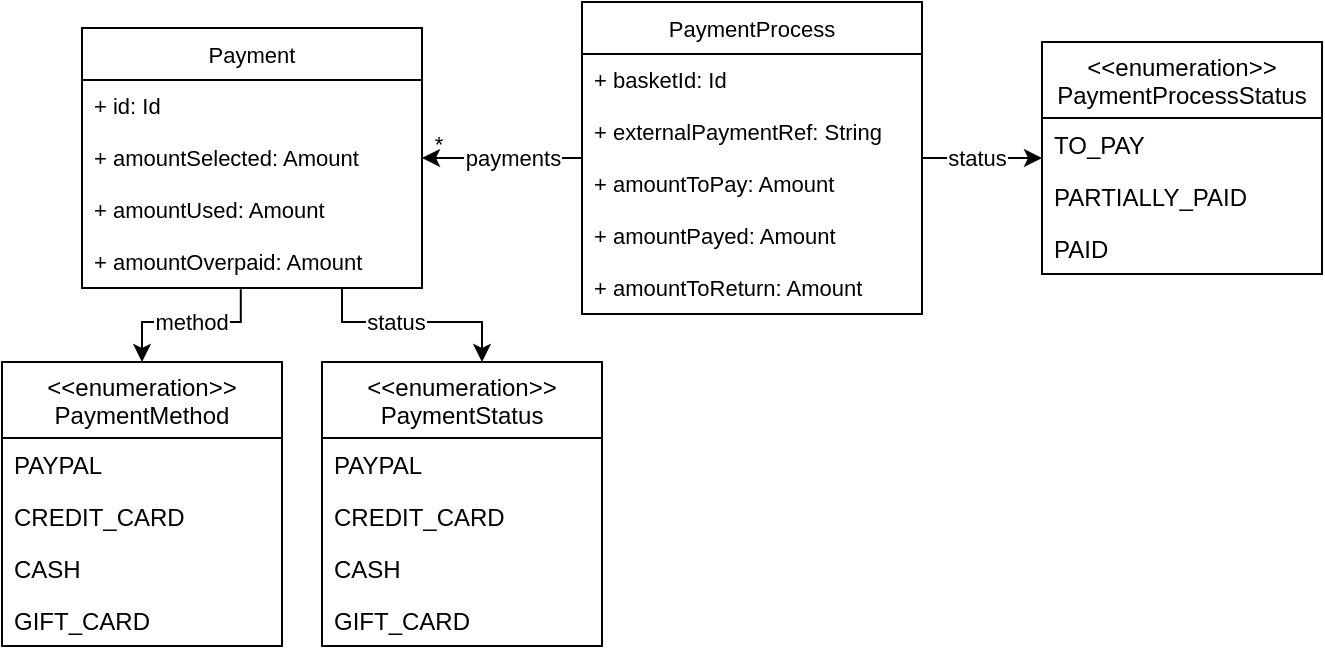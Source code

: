 <mxfile version="16.5.1" type="device"><diagram id="C5RBs43oDa-KdzZeNtuy" name="Page-1"><mxGraphModel dx="-403" dy="394" grid="1" gridSize="10" guides="1" tooltips="1" connect="1" arrows="1" fold="1" page="1" pageScale="1" pageWidth="827" pageHeight="1169" math="0" shadow="0"><root><mxCell id="WIyWlLk6GJQsqaUBKTNV-0"/><mxCell id="WIyWlLk6GJQsqaUBKTNV-1" parent="WIyWlLk6GJQsqaUBKTNV-0"/><mxCell id="krz5h2YjPeM7kr5XNxue-0" style="edgeStyle=orthogonalEdgeStyle;rounded=0;orthogonalLoop=1;jettySize=auto;html=1;labelBackgroundColor=none;fontFamily=Helvetica;fontSize=11;fontColor=#000000;" edge="1" parent="WIyWlLk6GJQsqaUBKTNV-1" source="krz5h2YjPeM7kr5XNxue-8" target="krz5h2YjPeM7kr5XNxue-14"><mxGeometry relative="1" as="geometry"/></mxCell><mxCell id="krz5h2YjPeM7kr5XNxue-1" value="status" style="edgeLabel;align=center;verticalAlign=middle;resizable=0;points=[];fontSize=11;fontFamily=Helvetica;fontColor=#000000;labelBackgroundColor=#FFFFFF;" vertex="1" connectable="0" parent="krz5h2YjPeM7kr5XNxue-0"><mxGeometry x="-0.189" relative="1" as="geometry"><mxPoint x="3" y="-1" as="offset"/></mxGeometry></mxCell><mxCell id="krz5h2YjPeM7kr5XNxue-4" style="edgeStyle=orthogonalEdgeStyle;rounded=0;orthogonalLoop=1;jettySize=auto;html=1;labelBackgroundColor=none;fontFamily=Helvetica;fontSize=11;fontColor=#000000;" edge="1" parent="WIyWlLk6GJQsqaUBKTNV-1" source="krz5h2YjPeM7kr5XNxue-8" target="krz5h2YjPeM7kr5XNxue-22"><mxGeometry relative="1" as="geometry"/></mxCell><mxCell id="krz5h2YjPeM7kr5XNxue-5" value="payments" style="edgeLabel;align=center;verticalAlign=middle;resizable=0;points=[];fontSize=11;fontFamily=Helvetica;fontColor=#000000;labelBackgroundColor=#FFFFFF;" vertex="1" connectable="0" parent="krz5h2YjPeM7kr5XNxue-4"><mxGeometry x="0.139" relative="1" as="geometry"><mxPoint x="11" y="-1" as="offset"/></mxGeometry></mxCell><mxCell id="krz5h2YjPeM7kr5XNxue-7" value="*" style="edgeLabel;html=1;align=center;verticalAlign=middle;resizable=0;points=[];fontSize=11;fontFamily=Helvetica;fontColor=#000000;labelBackgroundColor=none;" vertex="1" connectable="0" parent="krz5h2YjPeM7kr5XNxue-4"><mxGeometry x="0.354" relative="1" as="geometry"><mxPoint x="-18" y="-7" as="offset"/></mxGeometry></mxCell><mxCell id="krz5h2YjPeM7kr5XNxue-8" value="PaymentProcess" style="swimlane;fontStyle=0;childLayout=stackLayout;horizontal=1;startSize=26;fillColor=none;horizontalStack=0;resizeParent=1;resizeParentMax=0;resizeLast=0;collapsible=1;marginBottom=0;labelBackgroundColor=#FFFFFF;fontFamily=Helvetica;fontSize=11;fontColor=#000000;" vertex="1" parent="WIyWlLk6GJQsqaUBKTNV-1"><mxGeometry x="1170" y="190" width="170" height="156" as="geometry"/></mxCell><mxCell id="krz5h2YjPeM7kr5XNxue-9" value="+ basketId: Id" style="text;strokeColor=none;fillColor=none;align=left;verticalAlign=top;spacingLeft=4;spacingRight=4;overflow=hidden;rotatable=0;points=[[0,0.5],[1,0.5]];portConstraint=eastwest;labelBackgroundColor=#FFFFFF;fontFamily=Helvetica;fontSize=11;fontColor=#000000;" vertex="1" parent="krz5h2YjPeM7kr5XNxue-8"><mxGeometry y="26" width="170" height="26" as="geometry"/></mxCell><mxCell id="krz5h2YjPeM7kr5XNxue-10" value="+ externalPaymentRef: String" style="text;strokeColor=none;fillColor=none;align=left;verticalAlign=top;spacingLeft=4;spacingRight=4;overflow=hidden;rotatable=0;points=[[0,0.5],[1,0.5]];portConstraint=eastwest;labelBackgroundColor=#FFFFFF;fontFamily=Helvetica;fontSize=11;fontColor=#000000;" vertex="1" parent="krz5h2YjPeM7kr5XNxue-8"><mxGeometry y="52" width="170" height="26" as="geometry"/></mxCell><mxCell id="krz5h2YjPeM7kr5XNxue-11" value="+ amountToPay: Amount" style="text;strokeColor=none;fillColor=none;align=left;verticalAlign=top;spacingLeft=4;spacingRight=4;overflow=hidden;rotatable=0;points=[[0,0.5],[1,0.5]];portConstraint=eastwest;labelBackgroundColor=#FFFFFF;fontFamily=Helvetica;fontSize=11;fontColor=#000000;" vertex="1" parent="krz5h2YjPeM7kr5XNxue-8"><mxGeometry y="78" width="170" height="26" as="geometry"/></mxCell><mxCell id="krz5h2YjPeM7kr5XNxue-12" value="+ amountPayed: Amount" style="text;strokeColor=none;fillColor=none;align=left;verticalAlign=top;spacingLeft=4;spacingRight=4;overflow=hidden;rotatable=0;points=[[0,0.5],[1,0.5]];portConstraint=eastwest;labelBackgroundColor=#FFFFFF;fontFamily=Helvetica;fontSize=11;fontColor=#000000;" vertex="1" parent="krz5h2YjPeM7kr5XNxue-8"><mxGeometry y="104" width="170" height="26" as="geometry"/></mxCell><mxCell id="krz5h2YjPeM7kr5XNxue-13" value="+ amountToReturn: Amount" style="text;strokeColor=none;fillColor=none;align=left;verticalAlign=top;spacingLeft=4;spacingRight=4;overflow=hidden;rotatable=0;points=[[0,0.5],[1,0.5]];portConstraint=eastwest;labelBackgroundColor=#FFFFFF;fontFamily=Helvetica;fontSize=11;fontColor=#000000;" vertex="1" parent="krz5h2YjPeM7kr5XNxue-8"><mxGeometry y="130" width="170" height="26" as="geometry"/></mxCell><mxCell id="krz5h2YjPeM7kr5XNxue-14" value="&lt;&lt;enumeration&gt;&gt;&#10;PaymentProcessStatus" style="swimlane;fontStyle=0;childLayout=stackLayout;horizontal=1;startSize=38;fillColor=none;horizontalStack=0;resizeParent=1;resizeParentMax=0;resizeLast=0;collapsible=1;marginBottom=0;labelBackgroundColor=none;fontColor=#000000;strokeColor=#000000;" vertex="1" parent="WIyWlLk6GJQsqaUBKTNV-1"><mxGeometry x="1400" y="210" width="140" height="116" as="geometry"/></mxCell><mxCell id="krz5h2YjPeM7kr5XNxue-15" value="TO_PAY" style="text;strokeColor=none;fillColor=none;align=left;verticalAlign=top;spacingLeft=4;spacingRight=4;overflow=hidden;rotatable=0;points=[[0,0.5],[1,0.5]];portConstraint=eastwest;labelBackgroundColor=none;fontColor=#000000;" vertex="1" parent="krz5h2YjPeM7kr5XNxue-14"><mxGeometry y="38" width="140" height="26" as="geometry"/></mxCell><mxCell id="krz5h2YjPeM7kr5XNxue-16" value="PARTIALLY_PAID" style="text;strokeColor=none;fillColor=none;align=left;verticalAlign=top;spacingLeft=4;spacingRight=4;overflow=hidden;rotatable=0;points=[[0,0.5],[1,0.5]];portConstraint=eastwest;labelBackgroundColor=none;fontColor=#000000;" vertex="1" parent="krz5h2YjPeM7kr5XNxue-14"><mxGeometry y="64" width="140" height="26" as="geometry"/></mxCell><mxCell id="krz5h2YjPeM7kr5XNxue-17" value="PAID" style="text;strokeColor=none;fillColor=none;align=left;verticalAlign=top;spacingLeft=4;spacingRight=4;overflow=hidden;rotatable=0;points=[[0,0.5],[1,0.5]];portConstraint=eastwest;labelBackgroundColor=none;fontColor=#000000;" vertex="1" parent="krz5h2YjPeM7kr5XNxue-14"><mxGeometry y="90" width="140" height="26" as="geometry"/></mxCell><mxCell id="krz5h2YjPeM7kr5XNxue-18" style="edgeStyle=orthogonalEdgeStyle;rounded=0;orthogonalLoop=1;jettySize=auto;html=1;labelBackgroundColor=none;fontFamily=Helvetica;fontSize=11;fontColor=#000000;exitX=0.467;exitY=1.023;exitDx=0;exitDy=0;exitPerimeter=0;" edge="1" parent="WIyWlLk6GJQsqaUBKTNV-1" source="krz5h2YjPeM7kr5XNxue-26" target="krz5h2YjPeM7kr5XNxue-27"><mxGeometry relative="1" as="geometry"><Array as="points"><mxPoint x="999" y="350"/><mxPoint x="950" y="350"/></Array></mxGeometry></mxCell><mxCell id="krz5h2YjPeM7kr5XNxue-19" value="method" style="edgeLabel;align=center;verticalAlign=middle;resizable=0;points=[];fontSize=11;fontFamily=Helvetica;fontColor=#000000;labelBackgroundColor=#FFFFFF;" vertex="1" connectable="0" parent="krz5h2YjPeM7kr5XNxue-18"><mxGeometry x="-0.088" relative="1" as="geometry"><mxPoint x="-2" y="-1" as="offset"/></mxGeometry></mxCell><mxCell id="krz5h2YjPeM7kr5XNxue-22" value="Payment" style="swimlane;fontStyle=0;childLayout=stackLayout;horizontal=1;startSize=26;fillColor=none;horizontalStack=0;resizeParent=1;resizeParentMax=0;resizeLast=0;collapsible=1;marginBottom=0;labelBackgroundColor=#FFFFFF;fontFamily=Helvetica;fontSize=11;fontColor=#000000;" vertex="1" parent="WIyWlLk6GJQsqaUBKTNV-1"><mxGeometry x="920" y="203" width="170" height="130" as="geometry"><mxRectangle x="920" y="203" width="80" height="26" as="alternateBounds"/></mxGeometry></mxCell><mxCell id="krz5h2YjPeM7kr5XNxue-23" value="+ id: Id" style="text;strokeColor=none;fillColor=none;align=left;verticalAlign=top;spacingLeft=4;spacingRight=4;overflow=hidden;rotatable=0;points=[[0,0.5],[1,0.5]];portConstraint=eastwest;labelBackgroundColor=#FFFFFF;fontFamily=Helvetica;fontSize=11;fontColor=#000000;" vertex="1" parent="krz5h2YjPeM7kr5XNxue-22"><mxGeometry y="26" width="170" height="26" as="geometry"/></mxCell><mxCell id="krz5h2YjPeM7kr5XNxue-24" value="+ amountSelected: Amount" style="text;strokeColor=none;fillColor=none;align=left;verticalAlign=top;spacingLeft=4;spacingRight=4;overflow=hidden;rotatable=0;points=[[0,0.5],[1,0.5]];portConstraint=eastwest;labelBackgroundColor=#FFFFFF;fontFamily=Helvetica;fontSize=11;fontColor=#000000;" vertex="1" parent="krz5h2YjPeM7kr5XNxue-22"><mxGeometry y="52" width="170" height="26" as="geometry"/></mxCell><mxCell id="krz5h2YjPeM7kr5XNxue-25" value="+ amountUsed: Amount" style="text;strokeColor=none;fillColor=none;align=left;verticalAlign=top;spacingLeft=4;spacingRight=4;overflow=hidden;rotatable=0;points=[[0,0.5],[1,0.5]];portConstraint=eastwest;labelBackgroundColor=#FFFFFF;fontFamily=Helvetica;fontSize=11;fontColor=#000000;" vertex="1" parent="krz5h2YjPeM7kr5XNxue-22"><mxGeometry y="78" width="170" height="26" as="geometry"/></mxCell><mxCell id="krz5h2YjPeM7kr5XNxue-26" value="+ amountOverpaid: Amount" style="text;strokeColor=none;fillColor=none;align=left;verticalAlign=top;spacingLeft=4;spacingRight=4;overflow=hidden;rotatable=0;points=[[0,0.5],[1,0.5]];portConstraint=eastwest;labelBackgroundColor=#FFFFFF;fontFamily=Helvetica;fontSize=11;fontColor=#000000;" vertex="1" parent="krz5h2YjPeM7kr5XNxue-22"><mxGeometry y="104" width="170" height="26" as="geometry"/></mxCell><mxCell id="krz5h2YjPeM7kr5XNxue-27" value="&lt;&lt;enumeration&gt;&gt;&#10;PaymentMethod" style="swimlane;fontStyle=0;childLayout=stackLayout;horizontal=1;startSize=38;fillColor=none;horizontalStack=0;resizeParent=1;resizeParentMax=0;resizeLast=0;collapsible=1;marginBottom=0;labelBackgroundColor=none;fontColor=#000000;strokeColor=#000000;" vertex="1" parent="WIyWlLk6GJQsqaUBKTNV-1"><mxGeometry x="880" y="370" width="140" height="142" as="geometry"/></mxCell><mxCell id="krz5h2YjPeM7kr5XNxue-28" value="PAYPAL" style="text;strokeColor=none;fillColor=none;align=left;verticalAlign=top;spacingLeft=4;spacingRight=4;overflow=hidden;rotatable=0;points=[[0,0.5],[1,0.5]];portConstraint=eastwest;labelBackgroundColor=none;fontColor=#000000;" vertex="1" parent="krz5h2YjPeM7kr5XNxue-27"><mxGeometry y="38" width="140" height="26" as="geometry"/></mxCell><mxCell id="krz5h2YjPeM7kr5XNxue-29" value="CREDIT_CARD" style="text;strokeColor=none;fillColor=none;align=left;verticalAlign=top;spacingLeft=4;spacingRight=4;overflow=hidden;rotatable=0;points=[[0,0.5],[1,0.5]];portConstraint=eastwest;labelBackgroundColor=none;fontColor=#000000;" vertex="1" parent="krz5h2YjPeM7kr5XNxue-27"><mxGeometry y="64" width="140" height="26" as="geometry"/></mxCell><mxCell id="krz5h2YjPeM7kr5XNxue-30" value="CASH" style="text;strokeColor=none;fillColor=none;align=left;verticalAlign=top;spacingLeft=4;spacingRight=4;overflow=hidden;rotatable=0;points=[[0,0.5],[1,0.5]];portConstraint=eastwest;labelBackgroundColor=none;fontColor=#000000;" vertex="1" parent="krz5h2YjPeM7kr5XNxue-27"><mxGeometry y="90" width="140" height="26" as="geometry"/></mxCell><mxCell id="krz5h2YjPeM7kr5XNxue-31" value="GIFT_CARD" style="text;strokeColor=none;fillColor=none;align=left;verticalAlign=top;spacingLeft=4;spacingRight=4;overflow=hidden;rotatable=0;points=[[0,0.5],[1,0.5]];portConstraint=eastwest;labelBackgroundColor=none;fontColor=#000000;" vertex="1" parent="krz5h2YjPeM7kr5XNxue-27"><mxGeometry y="116" width="140" height="26" as="geometry"/></mxCell><mxCell id="krz5h2YjPeM7kr5XNxue-32" value="&lt;&lt;enumeration&gt;&gt;&#10;PaymentStatus" style="swimlane;fontStyle=0;childLayout=stackLayout;horizontal=1;startSize=38;fillColor=none;horizontalStack=0;resizeParent=1;resizeParentMax=0;resizeLast=0;collapsible=1;marginBottom=0;labelBackgroundColor=none;fontColor=#000000;strokeColor=#000000;" vertex="1" parent="WIyWlLk6GJQsqaUBKTNV-1"><mxGeometry x="1040" y="370" width="140" height="142" as="geometry"/></mxCell><mxCell id="krz5h2YjPeM7kr5XNxue-33" value="PAYPAL" style="text;strokeColor=none;fillColor=none;align=left;verticalAlign=top;spacingLeft=4;spacingRight=4;overflow=hidden;rotatable=0;points=[[0,0.5],[1,0.5]];portConstraint=eastwest;labelBackgroundColor=none;fontColor=#000000;" vertex="1" parent="krz5h2YjPeM7kr5XNxue-32"><mxGeometry y="38" width="140" height="26" as="geometry"/></mxCell><mxCell id="krz5h2YjPeM7kr5XNxue-34" value="CREDIT_CARD" style="text;strokeColor=none;fillColor=none;align=left;verticalAlign=top;spacingLeft=4;spacingRight=4;overflow=hidden;rotatable=0;points=[[0,0.5],[1,0.5]];portConstraint=eastwest;labelBackgroundColor=none;fontColor=#000000;" vertex="1" parent="krz5h2YjPeM7kr5XNxue-32"><mxGeometry y="64" width="140" height="26" as="geometry"/></mxCell><mxCell id="krz5h2YjPeM7kr5XNxue-35" value="CASH" style="text;strokeColor=none;fillColor=none;align=left;verticalAlign=top;spacingLeft=4;spacingRight=4;overflow=hidden;rotatable=0;points=[[0,0.5],[1,0.5]];portConstraint=eastwest;labelBackgroundColor=none;fontColor=#000000;" vertex="1" parent="krz5h2YjPeM7kr5XNxue-32"><mxGeometry y="90" width="140" height="26" as="geometry"/></mxCell><mxCell id="krz5h2YjPeM7kr5XNxue-36" value="GIFT_CARD" style="text;strokeColor=none;fillColor=none;align=left;verticalAlign=top;spacingLeft=4;spacingRight=4;overflow=hidden;rotatable=0;points=[[0,0.5],[1,0.5]];portConstraint=eastwest;labelBackgroundColor=none;fontColor=#000000;" vertex="1" parent="krz5h2YjPeM7kr5XNxue-32"><mxGeometry y="116" width="140" height="26" as="geometry"/></mxCell><mxCell id="krz5h2YjPeM7kr5XNxue-37" style="edgeStyle=orthogonalEdgeStyle;rounded=0;orthogonalLoop=1;jettySize=auto;html=1;exitX=0.75;exitY=1;exitDx=0;exitDy=0;labelBackgroundColor=none;fontFamily=Helvetica;fontSize=11;fontColor=#000000;" edge="1" parent="WIyWlLk6GJQsqaUBKTNV-1" source="krz5h2YjPeM7kr5XNxue-22" target="krz5h2YjPeM7kr5XNxue-32"><mxGeometry relative="1" as="geometry"><Array as="points"><mxPoint x="1050" y="333"/><mxPoint x="1050" y="350"/><mxPoint x="1120" y="350"/></Array></mxGeometry></mxCell><mxCell id="krz5h2YjPeM7kr5XNxue-41" value="status" style="edgeLabel;align=center;verticalAlign=middle;resizable=0;points=[];fontColor=#000000;labelBackgroundColor=#FFFFFF;" vertex="1" connectable="0" parent="krz5h2YjPeM7kr5XNxue-37"><mxGeometry x="-0.294" relative="1" as="geometry"><mxPoint x="8" y="-1" as="offset"/></mxGeometry></mxCell></root></mxGraphModel></diagram></mxfile>